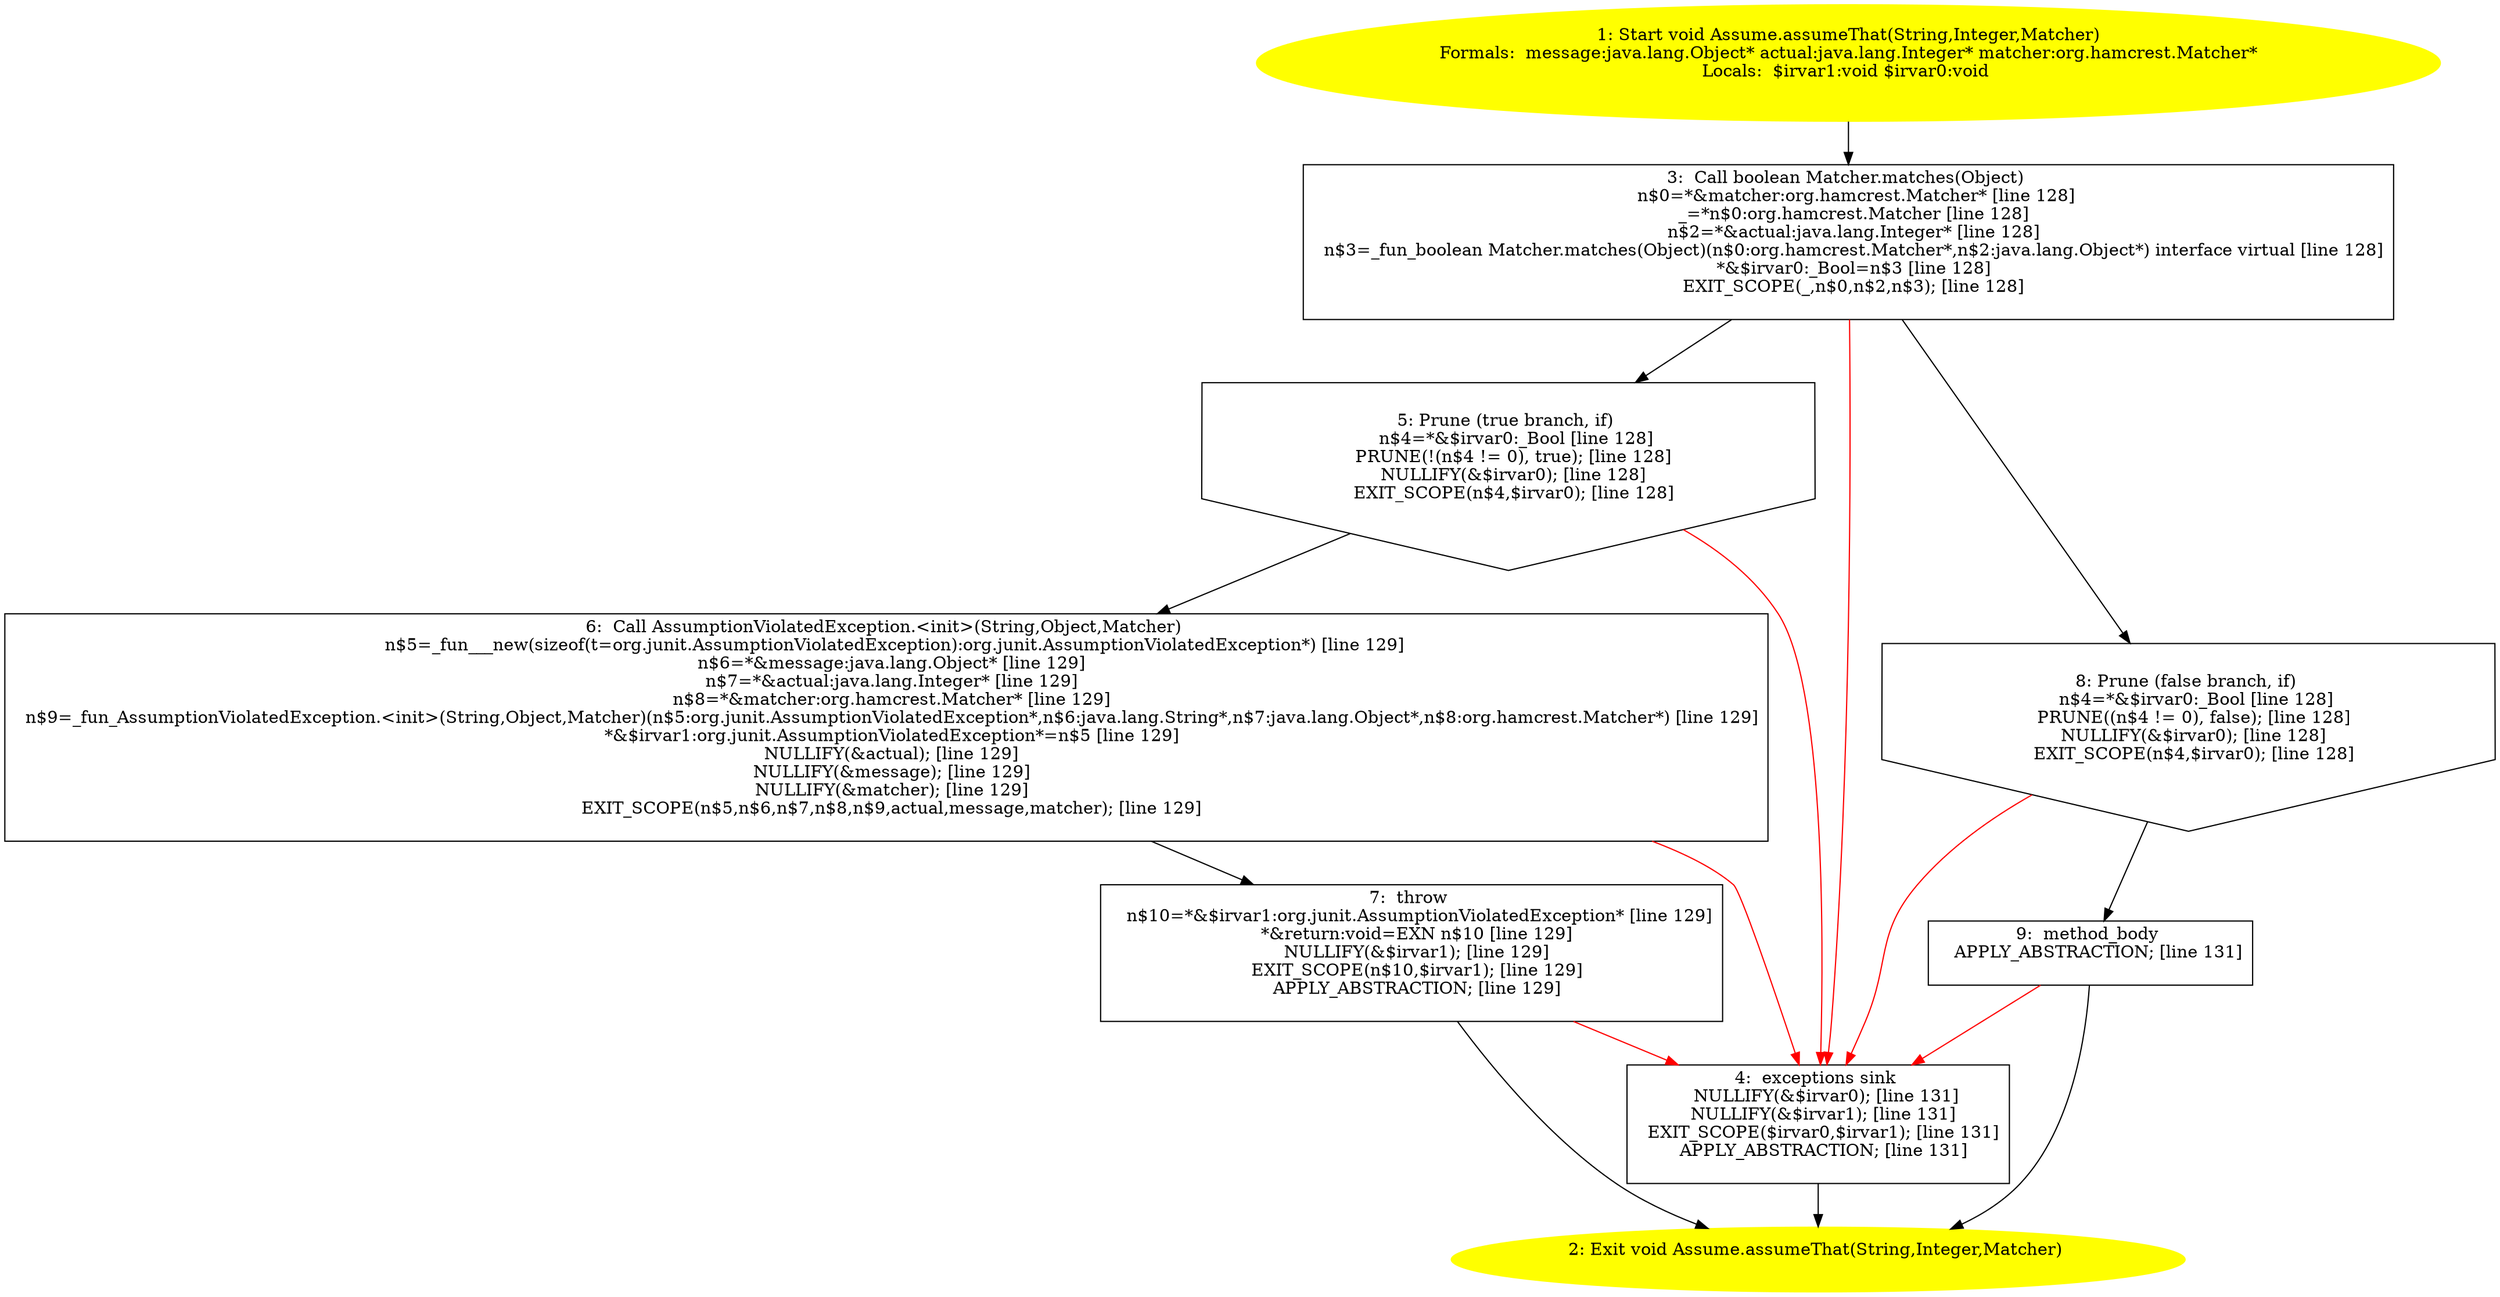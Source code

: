/* @generated */
digraph cfg {
"org.junit.Assume.assumeThat(java.lang.String,java.lang.Integer,org.hamcrest.Matcher):void.71854c63dc6a4ef689d9b9f5251069af_1" [label="1: Start void Assume.assumeThat(String,Integer,Matcher)\nFormals:  message:java.lang.Object* actual:java.lang.Integer* matcher:org.hamcrest.Matcher*\nLocals:  $irvar1:void $irvar0:void \n  " color=yellow style=filled]
	

	 "org.junit.Assume.assumeThat(java.lang.String,java.lang.Integer,org.hamcrest.Matcher):void.71854c63dc6a4ef689d9b9f5251069af_1" -> "org.junit.Assume.assumeThat(java.lang.String,java.lang.Integer,org.hamcrest.Matcher):void.71854c63dc6a4ef689d9b9f5251069af_3" ;
"org.junit.Assume.assumeThat(java.lang.String,java.lang.Integer,org.hamcrest.Matcher):void.71854c63dc6a4ef689d9b9f5251069af_2" [label="2: Exit void Assume.assumeThat(String,Integer,Matcher) \n  " color=yellow style=filled]
	

"org.junit.Assume.assumeThat(java.lang.String,java.lang.Integer,org.hamcrest.Matcher):void.71854c63dc6a4ef689d9b9f5251069af_3" [label="3:  Call boolean Matcher.matches(Object) \n   n$0=*&matcher:org.hamcrest.Matcher* [line 128]\n  _=*n$0:org.hamcrest.Matcher [line 128]\n  n$2=*&actual:java.lang.Integer* [line 128]\n  n$3=_fun_boolean Matcher.matches(Object)(n$0:org.hamcrest.Matcher*,n$2:java.lang.Object*) interface virtual [line 128]\n  *&$irvar0:_Bool=n$3 [line 128]\n  EXIT_SCOPE(_,n$0,n$2,n$3); [line 128]\n " shape="box"]
	

	 "org.junit.Assume.assumeThat(java.lang.String,java.lang.Integer,org.hamcrest.Matcher):void.71854c63dc6a4ef689d9b9f5251069af_3" -> "org.junit.Assume.assumeThat(java.lang.String,java.lang.Integer,org.hamcrest.Matcher):void.71854c63dc6a4ef689d9b9f5251069af_5" ;
	 "org.junit.Assume.assumeThat(java.lang.String,java.lang.Integer,org.hamcrest.Matcher):void.71854c63dc6a4ef689d9b9f5251069af_3" -> "org.junit.Assume.assumeThat(java.lang.String,java.lang.Integer,org.hamcrest.Matcher):void.71854c63dc6a4ef689d9b9f5251069af_8" ;
	 "org.junit.Assume.assumeThat(java.lang.String,java.lang.Integer,org.hamcrest.Matcher):void.71854c63dc6a4ef689d9b9f5251069af_3" -> "org.junit.Assume.assumeThat(java.lang.String,java.lang.Integer,org.hamcrest.Matcher):void.71854c63dc6a4ef689d9b9f5251069af_4" [color="red" ];
"org.junit.Assume.assumeThat(java.lang.String,java.lang.Integer,org.hamcrest.Matcher):void.71854c63dc6a4ef689d9b9f5251069af_4" [label="4:  exceptions sink \n   NULLIFY(&$irvar0); [line 131]\n  NULLIFY(&$irvar1); [line 131]\n  EXIT_SCOPE($irvar0,$irvar1); [line 131]\n  APPLY_ABSTRACTION; [line 131]\n " shape="box"]
	

	 "org.junit.Assume.assumeThat(java.lang.String,java.lang.Integer,org.hamcrest.Matcher):void.71854c63dc6a4ef689d9b9f5251069af_4" -> "org.junit.Assume.assumeThat(java.lang.String,java.lang.Integer,org.hamcrest.Matcher):void.71854c63dc6a4ef689d9b9f5251069af_2" ;
"org.junit.Assume.assumeThat(java.lang.String,java.lang.Integer,org.hamcrest.Matcher):void.71854c63dc6a4ef689d9b9f5251069af_5" [label="5: Prune (true branch, if) \n   n$4=*&$irvar0:_Bool [line 128]\n  PRUNE(!(n$4 != 0), true); [line 128]\n  NULLIFY(&$irvar0); [line 128]\n  EXIT_SCOPE(n$4,$irvar0); [line 128]\n " shape="invhouse"]
	

	 "org.junit.Assume.assumeThat(java.lang.String,java.lang.Integer,org.hamcrest.Matcher):void.71854c63dc6a4ef689d9b9f5251069af_5" -> "org.junit.Assume.assumeThat(java.lang.String,java.lang.Integer,org.hamcrest.Matcher):void.71854c63dc6a4ef689d9b9f5251069af_6" ;
	 "org.junit.Assume.assumeThat(java.lang.String,java.lang.Integer,org.hamcrest.Matcher):void.71854c63dc6a4ef689d9b9f5251069af_5" -> "org.junit.Assume.assumeThat(java.lang.String,java.lang.Integer,org.hamcrest.Matcher):void.71854c63dc6a4ef689d9b9f5251069af_4" [color="red" ];
"org.junit.Assume.assumeThat(java.lang.String,java.lang.Integer,org.hamcrest.Matcher):void.71854c63dc6a4ef689d9b9f5251069af_6" [label="6:  Call AssumptionViolatedException.<init>(String,Object,Matcher) \n   n$5=_fun___new(sizeof(t=org.junit.AssumptionViolatedException):org.junit.AssumptionViolatedException*) [line 129]\n  n$6=*&message:java.lang.Object* [line 129]\n  n$7=*&actual:java.lang.Integer* [line 129]\n  n$8=*&matcher:org.hamcrest.Matcher* [line 129]\n  n$9=_fun_AssumptionViolatedException.<init>(String,Object,Matcher)(n$5:org.junit.AssumptionViolatedException*,n$6:java.lang.String*,n$7:java.lang.Object*,n$8:org.hamcrest.Matcher*) [line 129]\n  *&$irvar1:org.junit.AssumptionViolatedException*=n$5 [line 129]\n  NULLIFY(&actual); [line 129]\n  NULLIFY(&message); [line 129]\n  NULLIFY(&matcher); [line 129]\n  EXIT_SCOPE(n$5,n$6,n$7,n$8,n$9,actual,message,matcher); [line 129]\n " shape="box"]
	

	 "org.junit.Assume.assumeThat(java.lang.String,java.lang.Integer,org.hamcrest.Matcher):void.71854c63dc6a4ef689d9b9f5251069af_6" -> "org.junit.Assume.assumeThat(java.lang.String,java.lang.Integer,org.hamcrest.Matcher):void.71854c63dc6a4ef689d9b9f5251069af_7" ;
	 "org.junit.Assume.assumeThat(java.lang.String,java.lang.Integer,org.hamcrest.Matcher):void.71854c63dc6a4ef689d9b9f5251069af_6" -> "org.junit.Assume.assumeThat(java.lang.String,java.lang.Integer,org.hamcrest.Matcher):void.71854c63dc6a4ef689d9b9f5251069af_4" [color="red" ];
"org.junit.Assume.assumeThat(java.lang.String,java.lang.Integer,org.hamcrest.Matcher):void.71854c63dc6a4ef689d9b9f5251069af_7" [label="7:  throw \n   n$10=*&$irvar1:org.junit.AssumptionViolatedException* [line 129]\n  *&return:void=EXN n$10 [line 129]\n  NULLIFY(&$irvar1); [line 129]\n  EXIT_SCOPE(n$10,$irvar1); [line 129]\n  APPLY_ABSTRACTION; [line 129]\n " shape="box"]
	

	 "org.junit.Assume.assumeThat(java.lang.String,java.lang.Integer,org.hamcrest.Matcher):void.71854c63dc6a4ef689d9b9f5251069af_7" -> "org.junit.Assume.assumeThat(java.lang.String,java.lang.Integer,org.hamcrest.Matcher):void.71854c63dc6a4ef689d9b9f5251069af_2" ;
	 "org.junit.Assume.assumeThat(java.lang.String,java.lang.Integer,org.hamcrest.Matcher):void.71854c63dc6a4ef689d9b9f5251069af_7" -> "org.junit.Assume.assumeThat(java.lang.String,java.lang.Integer,org.hamcrest.Matcher):void.71854c63dc6a4ef689d9b9f5251069af_4" [color="red" ];
"org.junit.Assume.assumeThat(java.lang.String,java.lang.Integer,org.hamcrest.Matcher):void.71854c63dc6a4ef689d9b9f5251069af_8" [label="8: Prune (false branch, if) \n   n$4=*&$irvar0:_Bool [line 128]\n  PRUNE((n$4 != 0), false); [line 128]\n  NULLIFY(&$irvar0); [line 128]\n  EXIT_SCOPE(n$4,$irvar0); [line 128]\n " shape="invhouse"]
	

	 "org.junit.Assume.assumeThat(java.lang.String,java.lang.Integer,org.hamcrest.Matcher):void.71854c63dc6a4ef689d9b9f5251069af_8" -> "org.junit.Assume.assumeThat(java.lang.String,java.lang.Integer,org.hamcrest.Matcher):void.71854c63dc6a4ef689d9b9f5251069af_9" ;
	 "org.junit.Assume.assumeThat(java.lang.String,java.lang.Integer,org.hamcrest.Matcher):void.71854c63dc6a4ef689d9b9f5251069af_8" -> "org.junit.Assume.assumeThat(java.lang.String,java.lang.Integer,org.hamcrest.Matcher):void.71854c63dc6a4ef689d9b9f5251069af_4" [color="red" ];
"org.junit.Assume.assumeThat(java.lang.String,java.lang.Integer,org.hamcrest.Matcher):void.71854c63dc6a4ef689d9b9f5251069af_9" [label="9:  method_body \n   APPLY_ABSTRACTION; [line 131]\n " shape="box"]
	

	 "org.junit.Assume.assumeThat(java.lang.String,java.lang.Integer,org.hamcrest.Matcher):void.71854c63dc6a4ef689d9b9f5251069af_9" -> "org.junit.Assume.assumeThat(java.lang.String,java.lang.Integer,org.hamcrest.Matcher):void.71854c63dc6a4ef689d9b9f5251069af_2" ;
	 "org.junit.Assume.assumeThat(java.lang.String,java.lang.Integer,org.hamcrest.Matcher):void.71854c63dc6a4ef689d9b9f5251069af_9" -> "org.junit.Assume.assumeThat(java.lang.String,java.lang.Integer,org.hamcrest.Matcher):void.71854c63dc6a4ef689d9b9f5251069af_4" [color="red" ];
}
